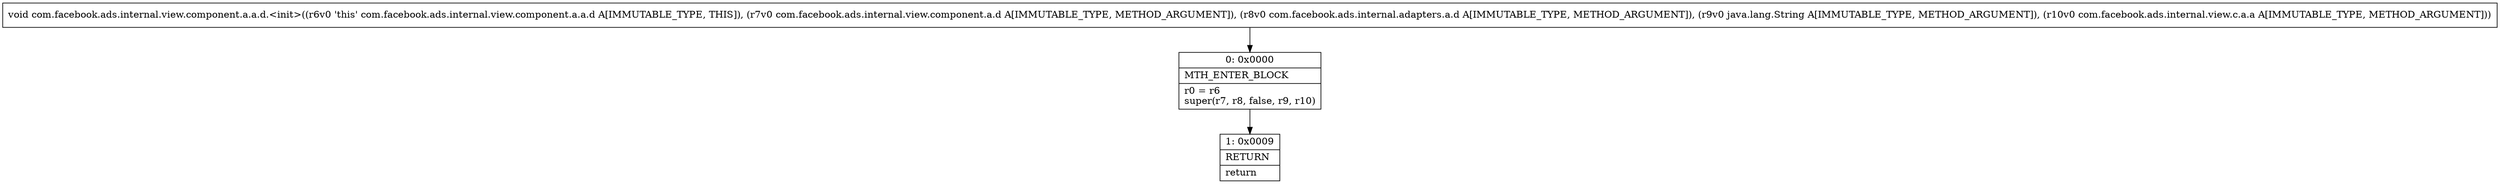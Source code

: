digraph "CFG forcom.facebook.ads.internal.view.component.a.a.d.\<init\>(Lcom\/facebook\/ads\/internal\/view\/component\/a\/d;Lcom\/facebook\/ads\/internal\/adapters\/a\/d;Ljava\/lang\/String;Lcom\/facebook\/ads\/internal\/view\/c\/a\/a;)V" {
Node_0 [shape=record,label="{0\:\ 0x0000|MTH_ENTER_BLOCK\l|r0 = r6\lsuper(r7, r8, false, r9, r10)\l}"];
Node_1 [shape=record,label="{1\:\ 0x0009|RETURN\l|return\l}"];
MethodNode[shape=record,label="{void com.facebook.ads.internal.view.component.a.a.d.\<init\>((r6v0 'this' com.facebook.ads.internal.view.component.a.a.d A[IMMUTABLE_TYPE, THIS]), (r7v0 com.facebook.ads.internal.view.component.a.d A[IMMUTABLE_TYPE, METHOD_ARGUMENT]), (r8v0 com.facebook.ads.internal.adapters.a.d A[IMMUTABLE_TYPE, METHOD_ARGUMENT]), (r9v0 java.lang.String A[IMMUTABLE_TYPE, METHOD_ARGUMENT]), (r10v0 com.facebook.ads.internal.view.c.a.a A[IMMUTABLE_TYPE, METHOD_ARGUMENT])) }"];
MethodNode -> Node_0;
Node_0 -> Node_1;
}


